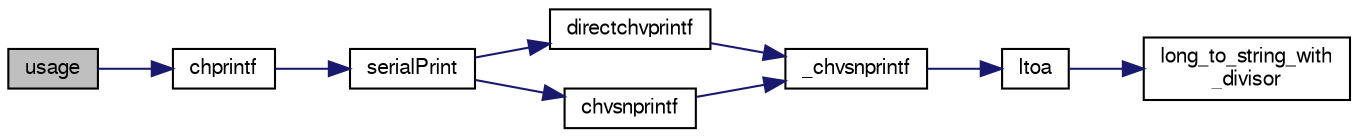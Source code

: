 digraph "usage"
{
  edge [fontname="FreeSans",fontsize="10",labelfontname="FreeSans",labelfontsize="10"];
  node [fontname="FreeSans",fontsize="10",shape=record];
  rankdir="LR";
  Node1 [label="usage",height=0.2,width=0.4,color="black", fillcolor="grey75", style="filled", fontcolor="black"];
  Node1 -> Node2 [color="midnightblue",fontsize="10",style="solid",fontname="FreeSans"];
  Node2 [label="chprintf",height=0.2,width=0.4,color="black", fillcolor="white", style="filled",URL="$group__chprintf.html#gac84c97ff3243a8aa49289a3abc53f010"];
  Node2 -> Node3 [color="midnightblue",fontsize="10",style="solid",fontname="FreeSans"];
  Node3 [label="serialPrint",height=0.2,width=0.4,color="black", fillcolor="white", style="filled",URL="$group__chprintf.html#gad8b1843bc1a848126a7633f4aa1add5c"];
  Node3 -> Node4 [color="midnightblue",fontsize="10",style="solid",fontname="FreeSans"];
  Node4 [label="directchvprintf",height=0.2,width=0.4,color="black", fillcolor="white", style="filled",URL="$group__chprintf.html#ga6ab3aab7068a955278da45c63b02bc4d"];
  Node4 -> Node5 [color="midnightblue",fontsize="10",style="solid",fontname="FreeSans"];
  Node5 [label="_chvsnprintf",height=0.2,width=0.4,color="black", fillcolor="white", style="filled",URL="$group__chprintf.html#gaa4e64308af46238224f455c00a4fcf26",tooltip="System formatted output function. "];
  Node5 -> Node6 [color="midnightblue",fontsize="10",style="solid",fontname="FreeSans"];
  Node6 [label="ltoa",height=0.2,width=0.4,color="black", fillcolor="white", style="filled",URL="$group__chprintf.html#gac5d948ddbb98eeaf4c395f12d1673e2e"];
  Node6 -> Node7 [color="midnightblue",fontsize="10",style="solid",fontname="FreeSans"];
  Node7 [label="long_to_string_with\l_divisor",height=0.2,width=0.4,color="black", fillcolor="white", style="filled",URL="$group__chprintf.html#ga083a2bdcd3b67b7be94900e8affc57b8"];
  Node3 -> Node8 [color="midnightblue",fontsize="10",style="solid",fontname="FreeSans"];
  Node8 [label="chvsnprintf",height=0.2,width=0.4,color="black", fillcolor="white", style="filled",URL="$group__chprintf.html#ga561a2515db27520c8a995f2f2213aed4"];
  Node8 -> Node5 [color="midnightblue",fontsize="10",style="solid",fontname="FreeSans"];
}
